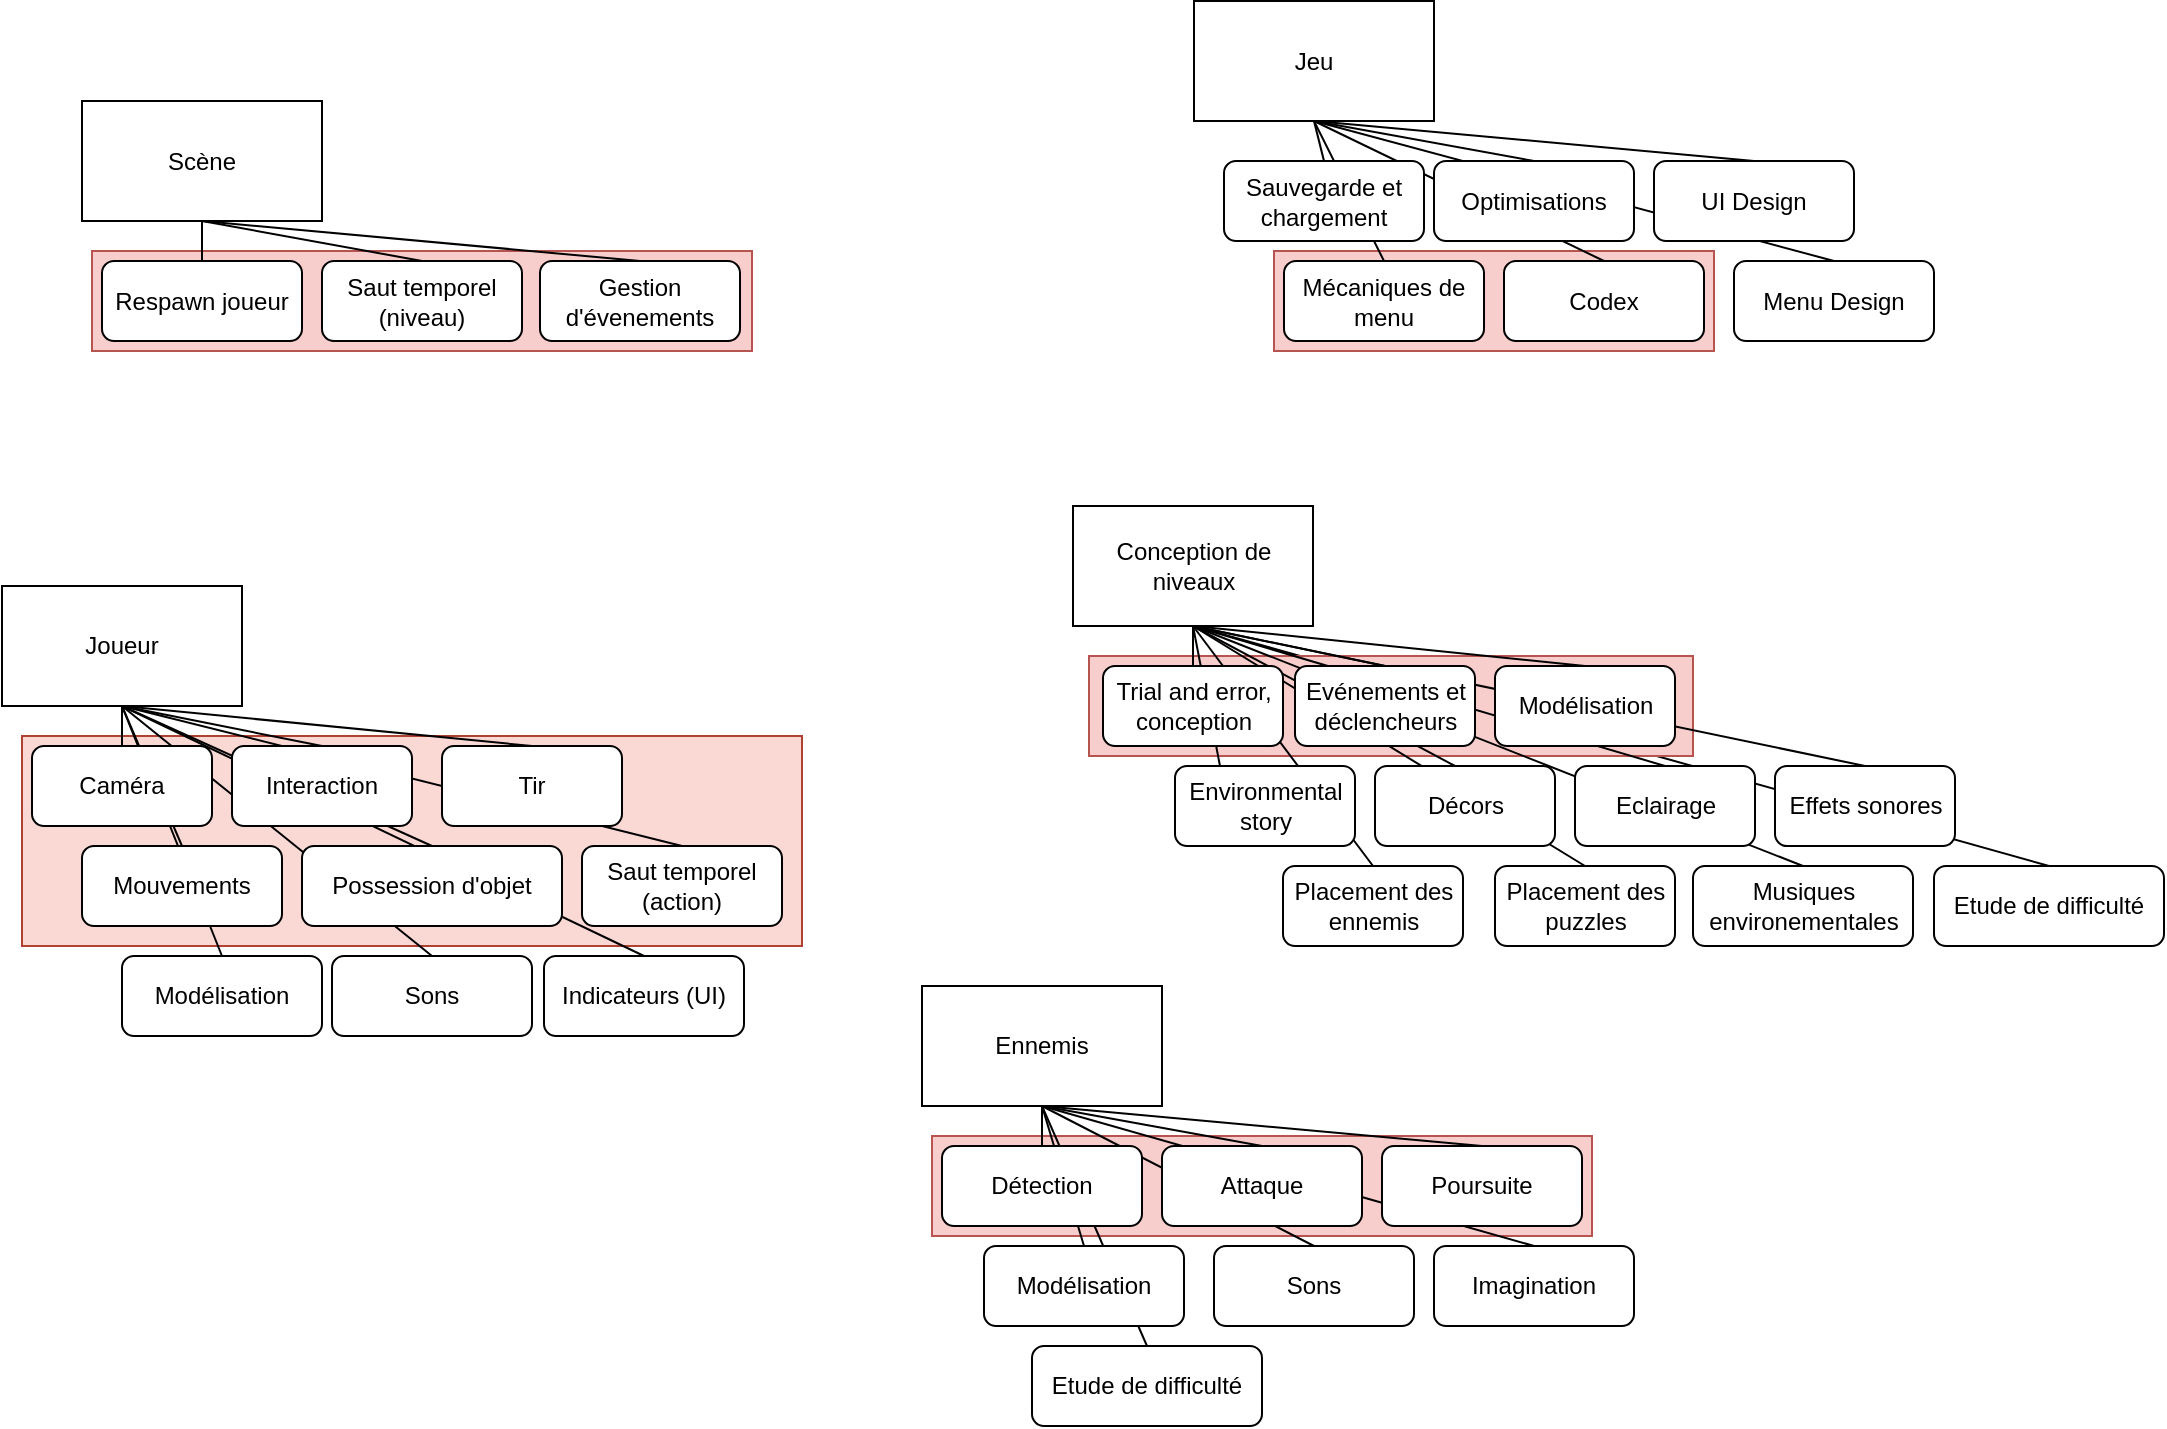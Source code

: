 <mxfile version="15.3.5" type="github"><diagram id="NwMuc6sF_1-HtZmFNLNI" name="Page-1"><mxGraphModel dx="1422" dy="734" grid="1" gridSize="10" guides="1" tooltips="1" connect="1" arrows="1" fold="1" page="1" pageScale="1" pageWidth="1169" pageHeight="827" math="0" shadow="0"><root><mxCell id="0"/><mxCell id="1" parent="0"/><mxCell id="bH8ppKf32AO-kvcDih9D-94" style="edgeStyle=none;curved=1;rounded=0;orthogonalLoop=1;jettySize=auto;html=1;exitX=0.5;exitY=0;exitDx=0;exitDy=0;entryX=0.5;entryY=1;entryDx=0;entryDy=0;startArrow=none;startFill=0;endArrow=none;endFill=0;startSize=10;endSize=14;sourcePerimeterSpacing=8;targetPerimeterSpacing=8;" edge="1" parent="1" source="bH8ppKf32AO-kvcDih9D-93" target="bH8ppKf32AO-kvcDih9D-10"><mxGeometry relative="1" as="geometry"/></mxCell><mxCell id="bH8ppKf32AO-kvcDih9D-91" style="edgeStyle=none;curved=1;rounded=0;orthogonalLoop=1;jettySize=auto;html=1;exitX=0.5;exitY=0;exitDx=0;exitDy=0;entryX=0.5;entryY=1;entryDx=0;entryDy=0;startArrow=none;startFill=0;endArrow=none;endFill=0;startSize=10;endSize=14;sourcePerimeterSpacing=8;targetPerimeterSpacing=8;" edge="1" parent="1" source="bH8ppKf32AO-kvcDih9D-90" target="bH8ppKf32AO-kvcDih9D-59"><mxGeometry relative="1" as="geometry"/></mxCell><mxCell id="bH8ppKf32AO-kvcDih9D-89" style="edgeStyle=none;curved=1;rounded=0;orthogonalLoop=1;jettySize=auto;html=1;exitX=0.5;exitY=1;exitDx=0;exitDy=0;entryX=0.5;entryY=0;entryDx=0;entryDy=0;startArrow=none;startFill=0;endArrow=none;endFill=0;startSize=10;endSize=14;sourcePerimeterSpacing=8;targetPerimeterSpacing=8;" edge="1" parent="1" source="bH8ppKf32AO-kvcDih9D-59" target="bH8ppKf32AO-kvcDih9D-88"><mxGeometry relative="1" as="geometry"/></mxCell><mxCell id="bH8ppKf32AO-kvcDih9D-87" value="" style="rounded=0;whiteSpace=wrap;html=1;hachureGap=4;pointerEvents=0;fillColor=#f8cecc;strokeColor=#b85450;glass=0;shadow=0;sketch=0;" vertex="1" parent="1"><mxGeometry x="613.5" y="365" width="302" height="50" as="geometry"/></mxCell><mxCell id="bH8ppKf32AO-kvcDih9D-86" value="" style="rounded=0;whiteSpace=wrap;html=1;hachureGap=4;pointerEvents=0;fillColor=#f8cecc;strokeColor=#b85450;glass=0;shadow=0;sketch=0;" vertex="1" parent="1"><mxGeometry x="706" y="162.5" width="220" height="50" as="geometry"/></mxCell><mxCell id="bH8ppKf32AO-kvcDih9D-85" value="" style="rounded=0;whiteSpace=wrap;html=1;hachureGap=4;pointerEvents=0;fillColor=#f8cecc;strokeColor=#b85450;glass=0;shadow=0;sketch=0;" vertex="1" parent="1"><mxGeometry x="115" y="162.5" width="330" height="50" as="geometry"/></mxCell><mxCell id="bH8ppKf32AO-kvcDih9D-80" value="" style="rounded=0;whiteSpace=wrap;html=1;hachureGap=4;pointerEvents=0;fillColor=#fad9d5;strokeColor=#ae4132;glass=0;shadow=0;sketch=0;" vertex="1" parent="1"><mxGeometry x="80" y="405" width="390" height="105" as="geometry"/></mxCell><mxCell id="bH8ppKf32AO-kvcDih9D-84" value="" style="endArrow=none;html=1;startSize=10;endSize=14;sourcePerimeterSpacing=8;targetPerimeterSpacing=8;exitX=0.5;exitY=0;exitDx=0;exitDy=0;" edge="1" parent="1" source="bH8ppKf32AO-kvcDih9D-82"><mxGeometry width="50" height="50" relative="1" as="geometry"><mxPoint x="440" y="500" as="sourcePoint"/><mxPoint x="130" y="390" as="targetPoint"/></mxGeometry></mxCell><mxCell id="bH8ppKf32AO-kvcDih9D-83" value="" style="endArrow=none;html=1;startSize=10;endSize=14;sourcePerimeterSpacing=8;targetPerimeterSpacing=8;entryX=0.5;entryY=1;entryDx=0;entryDy=0;exitX=0.5;exitY=0;exitDx=0;exitDy=0;" edge="1" parent="1" source="bH8ppKf32AO-kvcDih9D-81" target="bH8ppKf32AO-kvcDih9D-1"><mxGeometry width="50" height="50" relative="1" as="geometry"><mxPoint x="440" y="500" as="sourcePoint"/><mxPoint x="490" y="450" as="targetPoint"/></mxGeometry></mxCell><mxCell id="bH8ppKf32AO-kvcDih9D-76" style="edgeStyle=none;curved=1;rounded=0;orthogonalLoop=1;jettySize=auto;html=1;exitX=0.5;exitY=0;exitDx=0;exitDy=0;entryX=0.5;entryY=1;entryDx=0;entryDy=0;startArrow=none;startFill=0;endArrow=none;endFill=0;startSize=10;endSize=14;sourcePerimeterSpacing=8;targetPerimeterSpacing=8;" edge="1" parent="1" source="bH8ppKf32AO-kvcDih9D-62" target="bH8ppKf32AO-kvcDih9D-59"><mxGeometry relative="1" as="geometry"/></mxCell><mxCell id="bH8ppKf32AO-kvcDih9D-79" style="edgeStyle=none;curved=1;rounded=0;orthogonalLoop=1;jettySize=auto;html=1;exitX=0.5;exitY=0;exitDx=0;exitDy=0;entryX=0.5;entryY=1;entryDx=0;entryDy=0;startArrow=none;startFill=0;endArrow=none;endFill=0;startSize=10;endSize=14;sourcePerimeterSpacing=8;targetPerimeterSpacing=8;" edge="1" parent="1" source="bH8ppKf32AO-kvcDih9D-63" target="bH8ppKf32AO-kvcDih9D-59"><mxGeometry relative="1" as="geometry"/></mxCell><mxCell id="bH8ppKf32AO-kvcDih9D-78" style="edgeStyle=none;curved=1;rounded=0;orthogonalLoop=1;jettySize=auto;html=1;exitX=0.5;exitY=0;exitDx=0;exitDy=0;entryX=0.5;entryY=1;entryDx=0;entryDy=0;startArrow=none;startFill=0;endArrow=none;endFill=0;startSize=10;endSize=14;sourcePerimeterSpacing=8;targetPerimeterSpacing=8;" edge="1" parent="1" source="bH8ppKf32AO-kvcDih9D-60" target="bH8ppKf32AO-kvcDih9D-59"><mxGeometry relative="1" as="geometry"/></mxCell><mxCell id="bH8ppKf32AO-kvcDih9D-77" style="edgeStyle=none;curved=1;rounded=0;orthogonalLoop=1;jettySize=auto;html=1;exitX=0.5;exitY=0;exitDx=0;exitDy=0;entryX=0.5;entryY=1;entryDx=0;entryDy=0;startArrow=none;startFill=0;endArrow=none;endFill=0;startSize=10;endSize=14;sourcePerimeterSpacing=8;targetPerimeterSpacing=8;" edge="1" parent="1" source="bH8ppKf32AO-kvcDih9D-61" target="bH8ppKf32AO-kvcDih9D-59"><mxGeometry relative="1" as="geometry"/></mxCell><mxCell id="bH8ppKf32AO-kvcDih9D-73" value="" style="endArrow=none;html=1;startSize=10;endSize=14;sourcePerimeterSpacing=8;targetPerimeterSpacing=8;exitX=0.5;exitY=0;exitDx=0;exitDy=0;entryX=0.5;entryY=1;entryDx=0;entryDy=0;" edge="1" parent="1" source="bH8ppKf32AO-kvcDih9D-70" target="bH8ppKf32AO-kvcDih9D-68"><mxGeometry width="50" height="50" relative="1" as="geometry"><mxPoint x="119" y="-2.5" as="sourcePoint"/><mxPoint x="169" y="-52.5" as="targetPoint"/></mxGeometry></mxCell><mxCell id="bH8ppKf32AO-kvcDih9D-71" value="" style="endArrow=none;html=1;startSize=10;endSize=14;sourcePerimeterSpacing=8;targetPerimeterSpacing=8;exitX=0.5;exitY=0;exitDx=0;exitDy=0;entryX=0.5;entryY=1;entryDx=0;entryDy=0;" edge="1" parent="1" source="bH8ppKf32AO-kvcDih9D-58" target="bH8ppKf32AO-kvcDih9D-68"><mxGeometry width="50" height="50" relative="1" as="geometry"><mxPoint x="119" y="-2.5" as="sourcePoint"/><mxPoint x="279" y="117.5" as="targetPoint"/></mxGeometry></mxCell><mxCell id="bH8ppKf32AO-kvcDih9D-72" value="" style="endArrow=none;html=1;startSize=10;endSize=14;sourcePerimeterSpacing=8;targetPerimeterSpacing=8;exitX=0.5;exitY=0;exitDx=0;exitDy=0;entryX=0.5;entryY=1;entryDx=0;entryDy=0;" edge="1" parent="1" source="bH8ppKf32AO-kvcDih9D-69" target="bH8ppKf32AO-kvcDih9D-68"><mxGeometry width="50" height="50" relative="1" as="geometry"><mxPoint x="119" y="-2.5" as="sourcePoint"/><mxPoint x="169" y="-52.5" as="targetPoint"/></mxGeometry></mxCell><mxCell id="bH8ppKf32AO-kvcDih9D-67" value="" style="endArrow=none;html=1;startSize=14;endSize=14;sourcePerimeterSpacing=8;targetPerimeterSpacing=8;entryX=0.5;entryY=1;entryDx=0;entryDy=0;exitX=0.5;exitY=0;exitDx=0;exitDy=0;" edge="1" parent="1" source="bH8ppKf32AO-kvcDih9D-64" target="bH8ppKf32AO-kvcDih9D-1"><mxGeometry width="50" height="50" relative="1" as="geometry"><mxPoint x="295" y="470" as="sourcePoint"/><mxPoint x="140" y="400" as="targetPoint"/></mxGeometry></mxCell><mxCell id="bH8ppKf32AO-kvcDih9D-57" value="" style="endArrow=none;html=1;startSize=14;endSize=14;sourcePerimeterSpacing=8;targetPerimeterSpacing=8;entryX=0.5;entryY=1;entryDx=0;entryDy=0;exitX=0.5;exitY=0;exitDx=0;exitDy=0;" edge="1" parent="1" source="bH8ppKf32AO-kvcDih9D-52" target="bH8ppKf32AO-kvcDih9D-1"><mxGeometry width="50" height="50" relative="1" as="geometry"><mxPoint x="190" y="520" as="sourcePoint"/><mxPoint x="140" y="400" as="targetPoint"/></mxGeometry></mxCell><mxCell id="bH8ppKf32AO-kvcDih9D-56" value="" style="endArrow=none;html=1;startSize=14;endSize=14;sourcePerimeterSpacing=8;targetPerimeterSpacing=8;entryX=0.5;entryY=1;entryDx=0;entryDy=0;exitX=0.5;exitY=0;exitDx=0;exitDy=0;" edge="1" parent="1" source="bH8ppKf32AO-kvcDih9D-55" target="bH8ppKf32AO-kvcDih9D-1"><mxGeometry width="50" height="50" relative="1" as="geometry"><mxPoint x="170" y="470" as="sourcePoint"/><mxPoint x="140" y="400" as="targetPoint"/></mxGeometry></mxCell><mxCell id="bH8ppKf32AO-kvcDih9D-51" value="" style="rounded=0;whiteSpace=wrap;html=1;hachureGap=4;pointerEvents=0;fillColor=#f8cecc;strokeColor=#b85450;glass=0;shadow=0;sketch=0;" vertex="1" parent="1"><mxGeometry x="535" y="605" width="330" height="50" as="geometry"/></mxCell><mxCell id="bH8ppKf32AO-kvcDih9D-45" value="" style="endArrow=none;html=1;startSize=10;endSize=14;sourcePerimeterSpacing=8;targetPerimeterSpacing=8;entryX=0.5;entryY=0;entryDx=0;entryDy=0;exitX=0.5;exitY=1;exitDx=0;exitDy=0;" edge="1" parent="1" source="bH8ppKf32AO-kvcDih9D-29" target="bH8ppKf32AO-kvcDih9D-33"><mxGeometry width="50" height="50" relative="1" as="geometry"><mxPoint x="685" y="570" as="sourcePoint"/><mxPoint x="705" y="430" as="targetPoint"/></mxGeometry></mxCell><mxCell id="bH8ppKf32AO-kvcDih9D-42" value="" style="endArrow=none;html=1;startSize=10;endSize=14;sourcePerimeterSpacing=8;targetPerimeterSpacing=8;exitX=0.5;exitY=1;exitDx=0;exitDy=0;entryX=0.5;entryY=0;entryDx=0;entryDy=0;" edge="1" parent="1" source="bH8ppKf32AO-kvcDih9D-29" target="bH8ppKf32AO-kvcDih9D-31"><mxGeometry width="50" height="50" relative="1" as="geometry"><mxPoint x="655" y="480" as="sourcePoint"/><mxPoint x="705" y="430" as="targetPoint"/></mxGeometry></mxCell><mxCell id="bH8ppKf32AO-kvcDih9D-41" value="" style="endArrow=none;html=1;startSize=10;endSize=14;sourcePerimeterSpacing=8;targetPerimeterSpacing=8;exitX=0.5;exitY=1;exitDx=0;exitDy=0;entryX=0.5;entryY=0;entryDx=0;entryDy=0;" edge="1" parent="1" source="bH8ppKf32AO-kvcDih9D-29" target="bH8ppKf32AO-kvcDih9D-40"><mxGeometry width="50" height="50" relative="1" as="geometry"><mxPoint x="655" y="480" as="sourcePoint"/><mxPoint x="705" y="430" as="targetPoint"/></mxGeometry></mxCell><mxCell id="bH8ppKf32AO-kvcDih9D-43" value="" style="endArrow=none;html=1;startSize=10;endSize=14;sourcePerimeterSpacing=8;targetPerimeterSpacing=8;exitX=0.5;exitY=1;exitDx=0;exitDy=0;entryX=0.5;entryY=0;entryDx=0;entryDy=0;" edge="1" parent="1" source="bH8ppKf32AO-kvcDih9D-29" target="bH8ppKf32AO-kvcDih9D-38"><mxGeometry width="50" height="50" relative="1" as="geometry"><mxPoint x="655" y="480" as="sourcePoint"/><mxPoint x="705" y="430" as="targetPoint"/></mxGeometry></mxCell><mxCell id="bH8ppKf32AO-kvcDih9D-44" value="" style="endArrow=none;html=1;startSize=10;endSize=14;sourcePerimeterSpacing=8;targetPerimeterSpacing=8;exitX=0.5;exitY=1;exitDx=0;exitDy=0;entryX=0.5;entryY=0;entryDx=0;entryDy=0;" edge="1" parent="1" source="bH8ppKf32AO-kvcDih9D-29" target="bH8ppKf32AO-kvcDih9D-39"><mxGeometry width="50" height="50" relative="1" as="geometry"><mxPoint x="655" y="480" as="sourcePoint"/><mxPoint x="705" y="430" as="targetPoint"/></mxGeometry></mxCell><mxCell id="bH8ppKf32AO-kvcDih9D-46" value="" style="endArrow=none;html=1;startSize=10;endSize=14;sourcePerimeterSpacing=8;targetPerimeterSpacing=8;exitX=0.5;exitY=1;exitDx=0;exitDy=0;entryX=0.5;entryY=0;entryDx=0;entryDy=0;" edge="1" parent="1" source="bH8ppKf32AO-kvcDih9D-29" target="bH8ppKf32AO-kvcDih9D-30"><mxGeometry width="50" height="50" relative="1" as="geometry"><mxPoint x="655" y="480" as="sourcePoint"/><mxPoint x="705" y="430" as="targetPoint"/></mxGeometry></mxCell><mxCell id="bH8ppKf32AO-kvcDih9D-47" value="" style="endArrow=none;html=1;startSize=10;endSize=14;sourcePerimeterSpacing=8;targetPerimeterSpacing=8;exitX=0.5;exitY=1;exitDx=0;exitDy=0;entryX=0.5;entryY=0;entryDx=0;entryDy=0;" edge="1" parent="1" source="bH8ppKf32AO-kvcDih9D-29" target="bH8ppKf32AO-kvcDih9D-32"><mxGeometry width="50" height="50" relative="1" as="geometry"><mxPoint x="655" y="480" as="sourcePoint"/><mxPoint x="705" y="430" as="targetPoint"/></mxGeometry></mxCell><mxCell id="bH8ppKf32AO-kvcDih9D-37" value="" style="endArrow=none;html=1;startSize=10;endSize=14;sourcePerimeterSpacing=8;targetPerimeterSpacing=8;entryX=0.5;entryY=1;entryDx=0;entryDy=0;exitX=0.5;exitY=0;exitDx=0;exitDy=0;" edge="1" parent="1" source="bH8ppKf32AO-kvcDih9D-35" target="bH8ppKf32AO-kvcDih9D-10"><mxGeometry width="50" height="50" relative="1" as="geometry"><mxPoint x="486.5" y="520" as="sourcePoint"/><mxPoint x="536.5" y="470" as="targetPoint"/></mxGeometry></mxCell><mxCell id="bH8ppKf32AO-kvcDih9D-36" value="" style="endArrow=none;html=1;startSize=10;endSize=14;sourcePerimeterSpacing=8;targetPerimeterSpacing=8;entryX=0.5;entryY=1;entryDx=0;entryDy=0;exitX=0.5;exitY=0;exitDx=0;exitDy=0;" edge="1" parent="1" source="bH8ppKf32AO-kvcDih9D-34" target="bH8ppKf32AO-kvcDih9D-10"><mxGeometry width="50" height="50" relative="1" as="geometry"><mxPoint x="486.5" y="520" as="sourcePoint"/><mxPoint x="536.5" y="470" as="targetPoint"/></mxGeometry></mxCell><mxCell id="bH8ppKf32AO-kvcDih9D-28" value="" style="endArrow=none;html=1;startSize=10;endSize=14;sourcePerimeterSpacing=8;targetPerimeterSpacing=8;exitX=0.5;exitY=0;exitDx=0;exitDy=0;entryX=0.5;entryY=1;entryDx=0;entryDy=0;" edge="1" parent="1" source="bH8ppKf32AO-kvcDih9D-17" target="bH8ppKf32AO-kvcDih9D-10"><mxGeometry width="50" height="50" relative="1" as="geometry"><mxPoint x="486.5" y="550" as="sourcePoint"/><mxPoint x="536.5" y="500" as="targetPoint"/></mxGeometry></mxCell><mxCell id="bH8ppKf32AO-kvcDih9D-27" value="" style="endArrow=none;html=1;startSize=14;endSize=14;sourcePerimeterSpacing=8;targetPerimeterSpacing=8;exitX=0.5;exitY=0;exitDx=0;exitDy=0;entryX=0.5;entryY=1;entryDx=0;entryDy=0;" edge="1" parent="1" source="bH8ppKf32AO-kvcDih9D-16" target="bH8ppKf32AO-kvcDih9D-10"><mxGeometry width="50" height="50" relative="1" as="geometry"><mxPoint x="596.5" y="350" as="sourcePoint"/><mxPoint x="646.5" y="300" as="targetPoint"/></mxGeometry></mxCell><mxCell id="bH8ppKf32AO-kvcDih9D-26" value="" style="endArrow=none;html=1;startSize=10;endSize=14;sourcePerimeterSpacing=8;targetPerimeterSpacing=8;entryX=0.5;entryY=1;entryDx=0;entryDy=0;endFill=0;startArrow=none;startFill=0;" edge="1" parent="1" target="bH8ppKf32AO-kvcDih9D-10"><mxGeometry width="50" height="50" relative="1" as="geometry"><mxPoint x="796.5" y="420" as="sourcePoint"/><mxPoint x="646.5" y="300" as="targetPoint"/></mxGeometry></mxCell><mxCell id="bH8ppKf32AO-kvcDih9D-25" value="" style="endArrow=none;html=1;startSize=14;endSize=14;sourcePerimeterSpacing=8;targetPerimeterSpacing=8;exitX=0.25;exitY=0;exitDx=0;exitDy=0;entryX=0.5;entryY=1;entryDx=0;entryDy=0;" edge="1" parent="1" source="bH8ppKf32AO-kvcDih9D-19" target="bH8ppKf32AO-kvcDih9D-10"><mxGeometry width="50" height="50" relative="1" as="geometry"><mxPoint x="596.5" y="350" as="sourcePoint"/><mxPoint x="646.5" y="300" as="targetPoint"/></mxGeometry></mxCell><mxCell id="bH8ppKf32AO-kvcDih9D-24" value="" style="endArrow=none;html=1;startSize=14;endSize=14;sourcePerimeterSpacing=8;targetPerimeterSpacing=8;exitX=0.5;exitY=0;exitDx=0;exitDy=0;entryX=0.5;entryY=1;entryDx=0;entryDy=0;" edge="1" parent="1" source="bH8ppKf32AO-kvcDih9D-15" target="bH8ppKf32AO-kvcDih9D-10"><mxGeometry width="50" height="50" relative="1" as="geometry"><mxPoint x="596.5" y="350" as="sourcePoint"/><mxPoint x="646.5" y="300" as="targetPoint"/></mxGeometry></mxCell><mxCell id="bH8ppKf32AO-kvcDih9D-23" value="" style="endArrow=none;html=1;startSize=14;endSize=14;sourcePerimeterSpacing=8;targetPerimeterSpacing=8;exitX=0.5;exitY=0;exitDx=0;exitDy=0;entryX=0.5;entryY=1;entryDx=0;entryDy=0;" edge="1" parent="1" source="bH8ppKf32AO-kvcDih9D-21" target="bH8ppKf32AO-kvcDih9D-10"><mxGeometry width="50" height="50" relative="1" as="geometry"><mxPoint x="596.5" y="350" as="sourcePoint"/><mxPoint x="646.5" y="300" as="targetPoint"/></mxGeometry></mxCell><mxCell id="bH8ppKf32AO-kvcDih9D-22" value="" style="endArrow=none;html=1;startSize=14;endSize=14;sourcePerimeterSpacing=8;targetPerimeterSpacing=8;exitX=0.5;exitY=0;exitDx=0;exitDy=0;entryX=0.5;entryY=1;entryDx=0;entryDy=0;" edge="1" parent="1" source="bH8ppKf32AO-kvcDih9D-20" target="bH8ppKf32AO-kvcDih9D-10"><mxGeometry width="50" height="50" relative="1" as="geometry"><mxPoint x="596.5" y="350" as="sourcePoint"/><mxPoint x="646.5" y="300" as="targetPoint"/></mxGeometry></mxCell><mxCell id="bH8ppKf32AO-kvcDih9D-1" value="Joueur" style="rounded=0;whiteSpace=wrap;html=1;hachureGap=4;pointerEvents=0;" vertex="1" parent="1"><mxGeometry x="70" y="330" width="120" height="60" as="geometry"/></mxCell><mxCell id="bH8ppKf32AO-kvcDih9D-3" value="Mouvements" style="rounded=1;whiteSpace=wrap;html=1;hachureGap=4;pointerEvents=0;" vertex="1" parent="1"><mxGeometry x="110" y="460" width="100" height="40" as="geometry"/></mxCell><mxCell id="bH8ppKf32AO-kvcDih9D-4" value="Tir" style="rounded=1;whiteSpace=wrap;html=1;hachureGap=4;pointerEvents=0;" vertex="1" parent="1"><mxGeometry x="290" y="410" width="90" height="40" as="geometry"/></mxCell><mxCell id="bH8ppKf32AO-kvcDih9D-5" value="" style="endArrow=none;html=1;startSize=14;endSize=14;sourcePerimeterSpacing=8;targetPerimeterSpacing=8;entryX=0.5;entryY=1;entryDx=0;entryDy=0;exitX=0.5;exitY=0;exitDx=0;exitDy=0;" edge="1" parent="1" source="bH8ppKf32AO-kvcDih9D-3" target="bH8ppKf32AO-kvcDih9D-1"><mxGeometry width="50" height="50" relative="1" as="geometry"><mxPoint x="70" y="430" as="sourcePoint"/><mxPoint x="120" y="380" as="targetPoint"/></mxGeometry></mxCell><mxCell id="bH8ppKf32AO-kvcDih9D-6" value="" style="endArrow=none;html=1;startSize=14;endSize=14;sourcePerimeterSpacing=8;targetPerimeterSpacing=8;entryX=0.5;entryY=1;entryDx=0;entryDy=0;exitX=0.5;exitY=0;exitDx=0;exitDy=0;" edge="1" parent="1" source="bH8ppKf32AO-kvcDih9D-4" target="bH8ppKf32AO-kvcDih9D-1"><mxGeometry width="50" height="50" relative="1" as="geometry"><mxPoint x="80" y="440" as="sourcePoint"/><mxPoint x="110" y="400" as="targetPoint"/></mxGeometry></mxCell><mxCell id="bH8ppKf32AO-kvcDih9D-8" value="Caméra" style="rounded=1;whiteSpace=wrap;html=1;hachureGap=4;pointerEvents=0;" vertex="1" parent="1"><mxGeometry x="85" y="410" width="90" height="40" as="geometry"/></mxCell><mxCell id="bH8ppKf32AO-kvcDih9D-9" value="" style="endArrow=none;html=1;startSize=14;endSize=14;sourcePerimeterSpacing=8;targetPerimeterSpacing=8;entryX=0.5;entryY=0;entryDx=0;entryDy=0;exitX=0.5;exitY=1;exitDx=0;exitDy=0;" edge="1" parent="1" source="bH8ppKf32AO-kvcDih9D-1" target="bH8ppKf32AO-kvcDih9D-8"><mxGeometry width="50" height="50" relative="1" as="geometry"><mxPoint x="300" y="490" as="sourcePoint"/><mxPoint x="350" y="440" as="targetPoint"/></mxGeometry></mxCell><mxCell id="bH8ppKf32AO-kvcDih9D-10" value="Conception de niveaux" style="rounded=0;whiteSpace=wrap;html=1;hachureGap=4;pointerEvents=0;" vertex="1" parent="1"><mxGeometry x="605.5" y="290" width="120" height="60" as="geometry"/></mxCell><mxCell id="bH8ppKf32AO-kvcDih9D-11" value="Interaction" style="rounded=1;whiteSpace=wrap;html=1;hachureGap=4;pointerEvents=0;" vertex="1" parent="1"><mxGeometry x="185" y="410" width="90" height="40" as="geometry"/></mxCell><mxCell id="bH8ppKf32AO-kvcDih9D-12" value="" style="endArrow=none;html=1;startSize=14;endSize=14;sourcePerimeterSpacing=8;targetPerimeterSpacing=8;exitX=0.5;exitY=0;exitDx=0;exitDy=0;entryX=0.5;entryY=1;entryDx=0;entryDy=0;" edge="1" parent="1" source="bH8ppKf32AO-kvcDih9D-11" target="bH8ppKf32AO-kvcDih9D-1"><mxGeometry width="50" height="50" relative="1" as="geometry"><mxPoint x="300" y="490" as="sourcePoint"/><mxPoint x="160" y="410" as="targetPoint"/></mxGeometry></mxCell><mxCell id="bH8ppKf32AO-kvcDih9D-13" value="Trial and error, conception" style="rounded=1;whiteSpace=wrap;html=1;hachureGap=4;pointerEvents=0;" vertex="1" parent="1"><mxGeometry x="620.5" y="370" width="90" height="40" as="geometry"/></mxCell><mxCell id="bH8ppKf32AO-kvcDih9D-14" value="" style="endArrow=none;html=1;startSize=14;endSize=14;sourcePerimeterSpacing=8;targetPerimeterSpacing=8;entryX=0.5;entryY=1;entryDx=0;entryDy=0;exitX=0.5;exitY=0;exitDx=0;exitDy=0;" edge="1" parent="1" source="bH8ppKf32AO-kvcDih9D-13" target="bH8ppKf32AO-kvcDih9D-10"><mxGeometry width="50" height="50" relative="1" as="geometry"><mxPoint x="596.5" y="370" as="sourcePoint"/><mxPoint x="646.5" y="320" as="targetPoint"/></mxGeometry></mxCell><mxCell id="bH8ppKf32AO-kvcDih9D-15" value="Evénements et déclencheurs" style="rounded=1;whiteSpace=wrap;html=1;hachureGap=4;pointerEvents=0;" vertex="1" parent="1"><mxGeometry x="716.5" y="370" width="90" height="40" as="geometry"/></mxCell><mxCell id="bH8ppKf32AO-kvcDih9D-16" value="Modélisation" style="rounded=1;whiteSpace=wrap;html=1;hachureGap=4;pointerEvents=0;" vertex="1" parent="1"><mxGeometry x="816.5" y="370" width="90" height="40" as="geometry"/></mxCell><mxCell id="bH8ppKf32AO-kvcDih9D-17" value="Eclairage" style="rounded=1;whiteSpace=wrap;html=1;hachureGap=4;pointerEvents=0;" vertex="1" parent="1"><mxGeometry x="856.5" y="420" width="90" height="40" as="geometry"/></mxCell><mxCell id="bH8ppKf32AO-kvcDih9D-18" value="Décors" style="rounded=1;whiteSpace=wrap;html=1;hachureGap=4;pointerEvents=0;" vertex="1" parent="1"><mxGeometry x="756.5" y="420" width="90" height="40" as="geometry"/></mxCell><mxCell id="bH8ppKf32AO-kvcDih9D-19" value="Environmental story" style="rounded=1;whiteSpace=wrap;html=1;hachureGap=4;pointerEvents=0;" vertex="1" parent="1"><mxGeometry x="656.5" y="420" width="90" height="40" as="geometry"/></mxCell><mxCell id="bH8ppKf32AO-kvcDih9D-20" value="Placement des ennemis" style="rounded=1;whiteSpace=wrap;html=1;hachureGap=4;pointerEvents=0;" vertex="1" parent="1"><mxGeometry x="710.5" y="470" width="90" height="40" as="geometry"/></mxCell><mxCell id="bH8ppKf32AO-kvcDih9D-21" value="Placement des puzzles" style="rounded=1;whiteSpace=wrap;html=1;hachureGap=4;pointerEvents=0;" vertex="1" parent="1"><mxGeometry x="816.5" y="470" width="90" height="40" as="geometry"/></mxCell><mxCell id="bH8ppKf32AO-kvcDih9D-29" value="Ennemis" style="rounded=0;whiteSpace=wrap;html=1;hachureGap=4;pointerEvents=0;" vertex="1" parent="1"><mxGeometry x="530" y="530" width="120" height="60" as="geometry"/></mxCell><mxCell id="bH8ppKf32AO-kvcDih9D-30" value="Attaque" style="rounded=1;whiteSpace=wrap;html=1;hachureGap=4;pointerEvents=0;" vertex="1" parent="1"><mxGeometry x="650" y="610" width="100" height="40" as="geometry"/></mxCell><mxCell id="bH8ppKf32AO-kvcDih9D-31" value="Modélisation" style="rounded=1;whiteSpace=wrap;html=1;hachureGap=4;pointerEvents=0;" vertex="1" parent="1"><mxGeometry x="561" y="660" width="100" height="40" as="geometry"/></mxCell><mxCell id="bH8ppKf32AO-kvcDih9D-32" value="Poursuite" style="rounded=1;whiteSpace=wrap;html=1;hachureGap=4;pointerEvents=0;" vertex="1" parent="1"><mxGeometry x="760" y="610" width="100" height="40" as="geometry"/></mxCell><mxCell id="bH8ppKf32AO-kvcDih9D-33" value="Détection" style="rounded=1;whiteSpace=wrap;html=1;hachureGap=4;pointerEvents=0;" vertex="1" parent="1"><mxGeometry x="540" y="610" width="100" height="40" as="geometry"/></mxCell><mxCell id="bH8ppKf32AO-kvcDih9D-34" value="Musiques environementales" style="rounded=1;whiteSpace=wrap;html=1;hachureGap=4;pointerEvents=0;" vertex="1" parent="1"><mxGeometry x="915.5" y="470" width="110" height="40" as="geometry"/></mxCell><mxCell id="bH8ppKf32AO-kvcDih9D-35" value="Effets sonores" style="rounded=1;whiteSpace=wrap;html=1;hachureGap=4;pointerEvents=0;" vertex="1" parent="1"><mxGeometry x="956.5" y="420" width="90" height="40" as="geometry"/></mxCell><mxCell id="bH8ppKf32AO-kvcDih9D-38" value="Sons" style="rounded=1;whiteSpace=wrap;html=1;hachureGap=4;pointerEvents=0;" vertex="1" parent="1"><mxGeometry x="676" y="660" width="100" height="40" as="geometry"/></mxCell><mxCell id="bH8ppKf32AO-kvcDih9D-39" value="Imagination" style="rounded=1;whiteSpace=wrap;html=1;hachureGap=4;pointerEvents=0;" vertex="1" parent="1"><mxGeometry x="786" y="660" width="100" height="40" as="geometry"/></mxCell><mxCell id="bH8ppKf32AO-kvcDih9D-40" value="Etude de difficulté" style="rounded=1;whiteSpace=wrap;html=1;hachureGap=4;pointerEvents=0;" vertex="1" parent="1"><mxGeometry x="585" y="710" width="115" height="40" as="geometry"/></mxCell><mxCell id="bH8ppKf32AO-kvcDih9D-52" value="Possession d'objet" style="rounded=1;whiteSpace=wrap;html=1;hachureGap=4;pointerEvents=0;" vertex="1" parent="1"><mxGeometry x="220" y="460" width="130" height="40" as="geometry"/></mxCell><mxCell id="bH8ppKf32AO-kvcDih9D-55" value="Modélisation" style="rounded=1;whiteSpace=wrap;html=1;hachureGap=4;pointerEvents=0;" vertex="1" parent="1"><mxGeometry x="130" y="515" width="100" height="40" as="geometry"/></mxCell><mxCell id="bH8ppKf32AO-kvcDih9D-58" value="Respawn joueur" style="rounded=1;whiteSpace=wrap;html=1;hachureGap=4;pointerEvents=0;" vertex="1" parent="1"><mxGeometry x="120" y="167.5" width="100" height="40" as="geometry"/></mxCell><mxCell id="bH8ppKf32AO-kvcDih9D-59" value="Jeu" style="rounded=0;whiteSpace=wrap;html=1;hachureGap=4;pointerEvents=0;" vertex="1" parent="1"><mxGeometry x="666" y="37.5" width="120" height="60" as="geometry"/></mxCell><mxCell id="bH8ppKf32AO-kvcDih9D-60" value="Optimisations" style="rounded=1;whiteSpace=wrap;html=1;hachureGap=4;pointerEvents=0;" vertex="1" parent="1"><mxGeometry x="786" y="117.5" width="100" height="40" as="geometry"/></mxCell><mxCell id="bH8ppKf32AO-kvcDih9D-61" value="Sauvegarde et chargement" style="rounded=1;whiteSpace=wrap;html=1;hachureGap=4;pointerEvents=0;" vertex="1" parent="1"><mxGeometry x="681" y="117.5" width="100" height="40" as="geometry"/></mxCell><mxCell id="bH8ppKf32AO-kvcDih9D-62" value="Mécaniques de menu" style="rounded=1;whiteSpace=wrap;html=1;hachureGap=4;pointerEvents=0;" vertex="1" parent="1"><mxGeometry x="711" y="167.5" width="100" height="40" as="geometry"/></mxCell><mxCell id="bH8ppKf32AO-kvcDih9D-63" value="Codex" style="rounded=1;whiteSpace=wrap;html=1;hachureGap=4;pointerEvents=0;" vertex="1" parent="1"><mxGeometry x="821" y="167.5" width="100" height="40" as="geometry"/></mxCell><mxCell id="bH8ppKf32AO-kvcDih9D-64" value="Saut temporel (action)" style="rounded=1;whiteSpace=wrap;html=1;hachureGap=4;pointerEvents=0;" vertex="1" parent="1"><mxGeometry x="360" y="460" width="100" height="40" as="geometry"/></mxCell><mxCell id="bH8ppKf32AO-kvcDih9D-68" value="Scène" style="rounded=0;whiteSpace=wrap;html=1;hachureGap=4;pointerEvents=0;" vertex="1" parent="1"><mxGeometry x="110" y="87.5" width="120" height="60" as="geometry"/></mxCell><mxCell id="bH8ppKf32AO-kvcDih9D-69" value="Saut temporel (niveau)" style="rounded=1;whiteSpace=wrap;html=1;hachureGap=4;pointerEvents=0;" vertex="1" parent="1"><mxGeometry x="230" y="167.5" width="100" height="40" as="geometry"/></mxCell><mxCell id="bH8ppKf32AO-kvcDih9D-70" value="Gestion d'évenements" style="rounded=1;whiteSpace=wrap;html=1;hachureGap=4;pointerEvents=0;" vertex="1" parent="1"><mxGeometry x="339" y="167.5" width="100" height="40" as="geometry"/></mxCell><mxCell id="bH8ppKf32AO-kvcDih9D-81" value="Sons" style="rounded=1;whiteSpace=wrap;html=1;hachureGap=4;pointerEvents=0;" vertex="1" parent="1"><mxGeometry x="235" y="515" width="100" height="40" as="geometry"/></mxCell><mxCell id="bH8ppKf32AO-kvcDih9D-82" value="Indicateurs (UI)" style="rounded=1;whiteSpace=wrap;html=1;hachureGap=4;pointerEvents=0;" vertex="1" parent="1"><mxGeometry x="341" y="515" width="100" height="40" as="geometry"/></mxCell><mxCell id="bH8ppKf32AO-kvcDih9D-88" value="UI Design" style="rounded=1;whiteSpace=wrap;html=1;hachureGap=4;pointerEvents=0;" vertex="1" parent="1"><mxGeometry x="896" y="117.5" width="100" height="40" as="geometry"/></mxCell><mxCell id="bH8ppKf32AO-kvcDih9D-90" value="Menu Design" style="rounded=1;whiteSpace=wrap;html=1;hachureGap=4;pointerEvents=0;" vertex="1" parent="1"><mxGeometry x="936" y="167.5" width="100" height="40" as="geometry"/></mxCell><mxCell id="bH8ppKf32AO-kvcDih9D-93" value="Etude de difficulté" style="rounded=1;whiteSpace=wrap;html=1;hachureGap=4;pointerEvents=0;" vertex="1" parent="1"><mxGeometry x="1036" y="470" width="115" height="40" as="geometry"/></mxCell></root></mxGraphModel></diagram></mxfile>